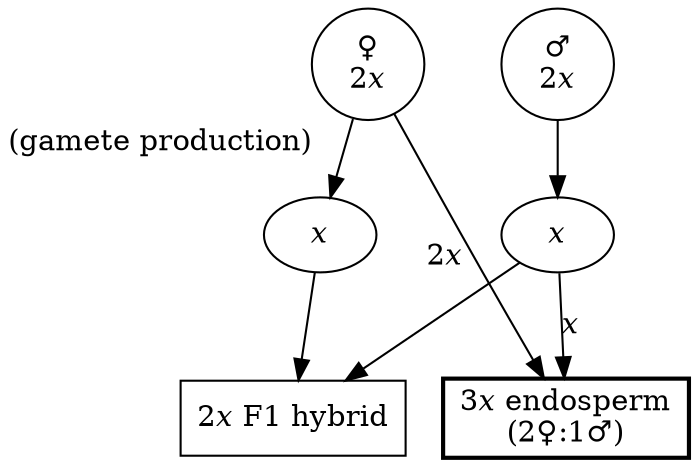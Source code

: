 digraph "Diploid hybridisation" {
    // nodes
    maternal [ label = "♀\n2𝑥" class = "business_as_usual hybrid_outcome endosperm_outcome" ]
    maternal_gamete [ label = "𝑥" class = "business_as_usual hybrid_outcome" ]
    paternal [ label = "♂\n2𝑥" class = "business_as_usual hybrid_outcome endosperm_outcome" ]
    paternal_gamete [ label = "𝑥" class = "business_as_usual hybrid_outcome endosperm_outcome" ]
    hybrid_outcome [ label = "2𝑥 F1 hybrid" shape = "box" class = "business_as_usual hybrid_outcome onhover" ]
    endosperm [ label = "3𝑥 endosperm\n(2♀:1♂)" shape = "box" style = "bold" class = "business_as_usual endosperm_outcome onhover" ]
    // edges
    maternal -> maternal_gamete [xlabel="(gamete production)   " class = "business_as_usual hybrid_outcome" ]
    paternal -> paternal_gamete [ class = "business_as_usual hybrid_outcome endosperm_outcome" ]
    maternal_gamete -> hybrid_outcome [ class = "business_as_usual hybrid_outcome" ]
    paternal_gamete -> hybrid_outcome [ class = "business_as_usual hybrid_outcome" ]
    maternal -> endosperm [ xlabel="2𝑥  " class = "business_as_usual endosperm_outcome" ]
    paternal_gamete -> endosperm [ label="𝑥" class = "business_as_usual endosperm_outcome" ]
}